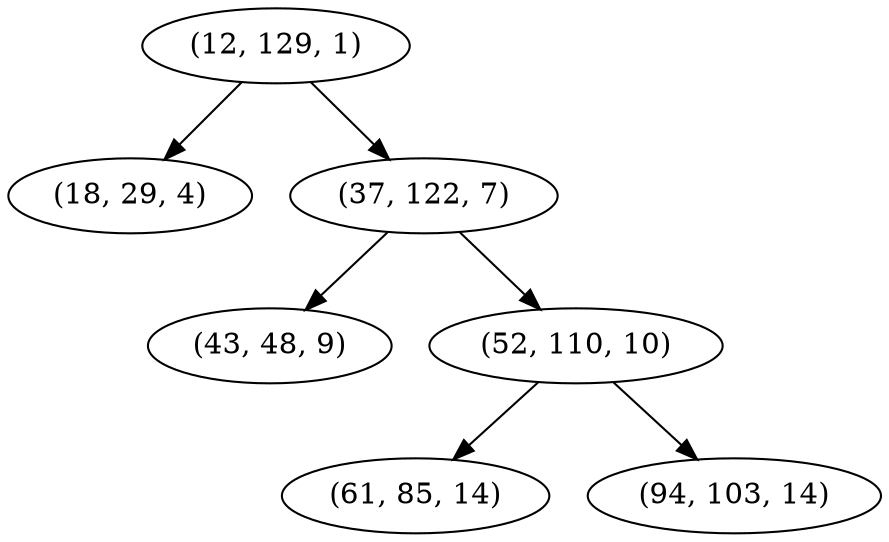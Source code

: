 digraph tree {
    "(12, 129, 1)";
    "(18, 29, 4)";
    "(37, 122, 7)";
    "(43, 48, 9)";
    "(52, 110, 10)";
    "(61, 85, 14)";
    "(94, 103, 14)";
    "(12, 129, 1)" -> "(18, 29, 4)";
    "(12, 129, 1)" -> "(37, 122, 7)";
    "(37, 122, 7)" -> "(43, 48, 9)";
    "(37, 122, 7)" -> "(52, 110, 10)";
    "(52, 110, 10)" -> "(61, 85, 14)";
    "(52, 110, 10)" -> "(94, 103, 14)";
}
